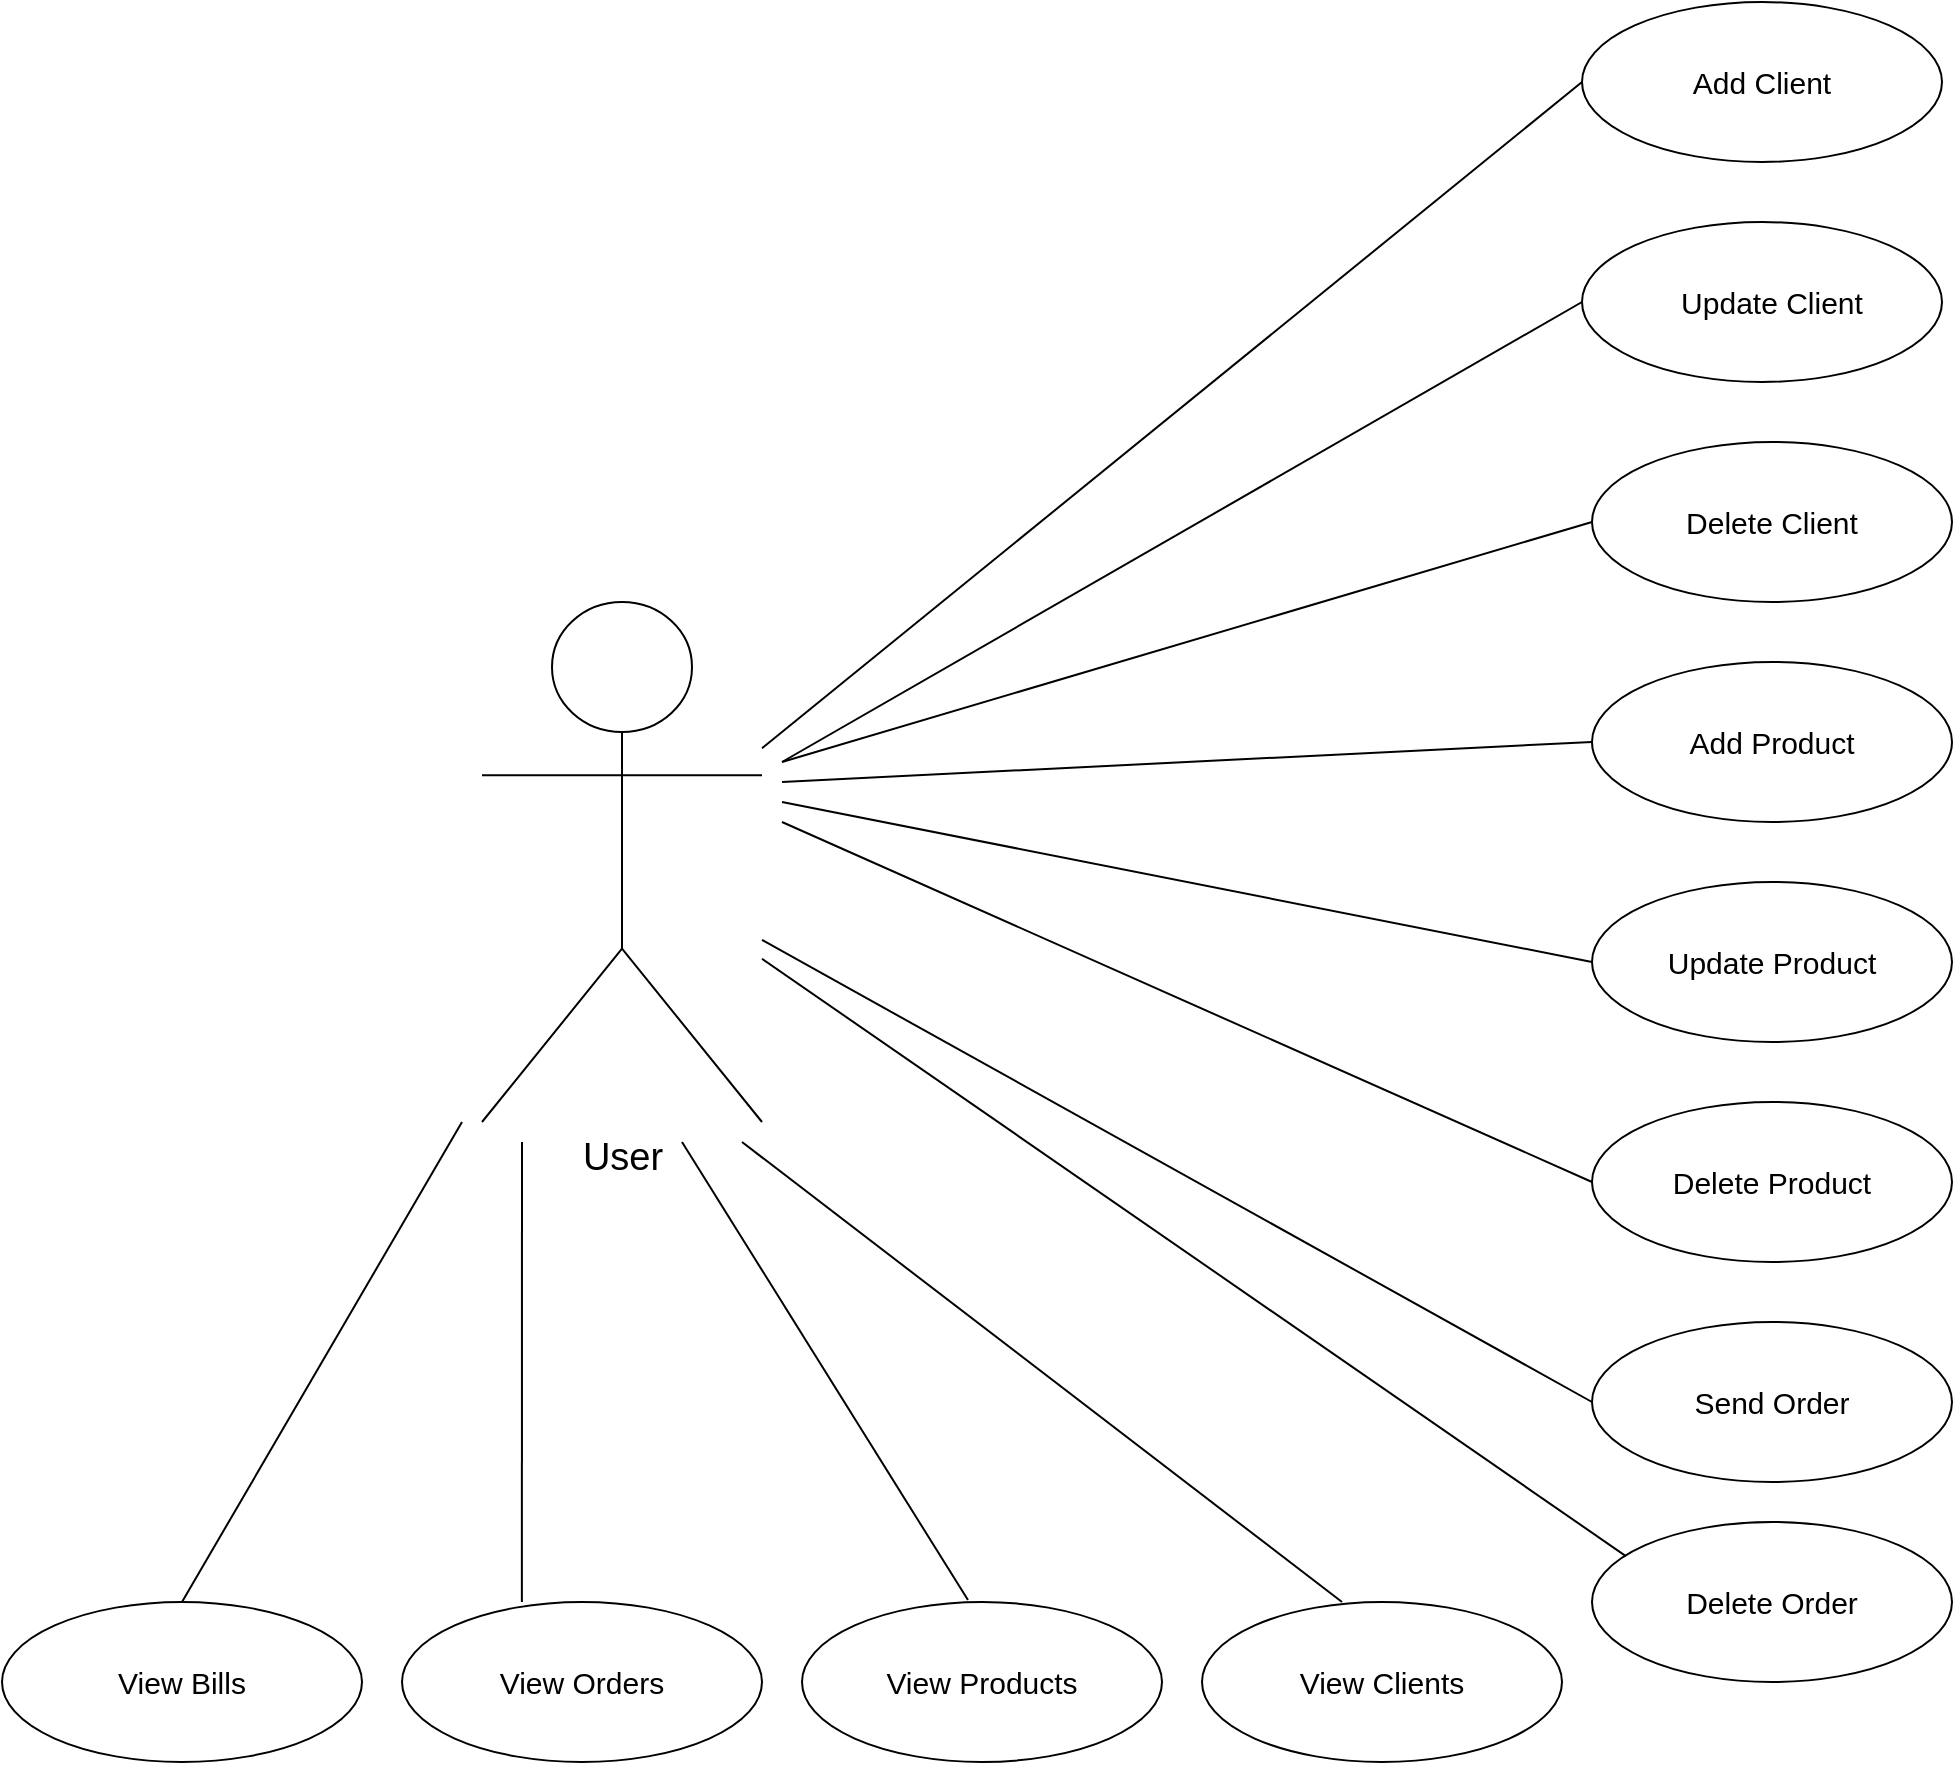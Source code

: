 <mxfile version="27.0.6">
  <diagram name="Page-1" id="V0qVDzq8Py96l6sc_RJN">
    <mxGraphModel dx="2528" dy="921" grid="1" gridSize="10" guides="1" tooltips="1" connect="1" arrows="1" fold="1" page="1" pageScale="1" pageWidth="850" pageHeight="1100" math="0" shadow="0">
      <root>
        <mxCell id="0" />
        <mxCell id="1" parent="0" />
        <mxCell id="f_taIzXEMPLsP0SaDgYG-1" value="&lt;font style=&quot;font-size: 19px;&quot;&gt;User&lt;/font&gt;" style="shape=umlActor;verticalLabelPosition=bottom;verticalAlign=top;html=1;outlineConnect=0;" vertex="1" parent="1">
          <mxGeometry x="-170" y="370" width="140" height="260" as="geometry" />
        </mxCell>
        <mxCell id="f_taIzXEMPLsP0SaDgYG-2" value="" style="ellipse;whiteSpace=wrap;html=1;" vertex="1" parent="1">
          <mxGeometry x="380" y="70" width="180" height="80" as="geometry" />
        </mxCell>
        <mxCell id="f_taIzXEMPLsP0SaDgYG-3" value="&lt;font style=&quot;font-size: 15px;&quot;&gt;Add Client&lt;/font&gt;" style="text;html=1;align=center;verticalAlign=middle;whiteSpace=wrap;rounded=0;" vertex="1" parent="1">
          <mxGeometry x="425" y="95" width="90" height="30" as="geometry" />
        </mxCell>
        <mxCell id="f_taIzXEMPLsP0SaDgYG-4" value="" style="ellipse;whiteSpace=wrap;html=1;" vertex="1" parent="1">
          <mxGeometry x="380" y="180" width="180" height="80" as="geometry" />
        </mxCell>
        <mxCell id="f_taIzXEMPLsP0SaDgYG-5" value="&lt;font style=&quot;font-size: 15px;&quot;&gt;Update Client&lt;/font&gt;" style="text;html=1;align=center;verticalAlign=middle;whiteSpace=wrap;rounded=0;" vertex="1" parent="1">
          <mxGeometry x="410" y="205" width="130" height="30" as="geometry" />
        </mxCell>
        <mxCell id="f_taIzXEMPLsP0SaDgYG-6" value="" style="ellipse;whiteSpace=wrap;html=1;" vertex="1" parent="1">
          <mxGeometry x="385" y="290" width="180" height="80" as="geometry" />
        </mxCell>
        <mxCell id="f_taIzXEMPLsP0SaDgYG-7" value="&lt;font style=&quot;font-size: 15px;&quot;&gt;Delete Client&lt;/font&gt;" style="text;html=1;align=center;verticalAlign=middle;whiteSpace=wrap;rounded=0;" vertex="1" parent="1">
          <mxGeometry x="410" y="315" width="130" height="30" as="geometry" />
        </mxCell>
        <mxCell id="f_taIzXEMPLsP0SaDgYG-9" value="" style="ellipse;whiteSpace=wrap;html=1;" vertex="1" parent="1">
          <mxGeometry x="385" y="400" width="180" height="80" as="geometry" />
        </mxCell>
        <mxCell id="f_taIzXEMPLsP0SaDgYG-10" value="&lt;font style=&quot;font-size: 15px;&quot;&gt;Add Product&lt;/font&gt;" style="text;html=1;align=center;verticalAlign=middle;whiteSpace=wrap;rounded=0;" vertex="1" parent="1">
          <mxGeometry x="415" y="425" width="120" height="30" as="geometry" />
        </mxCell>
        <mxCell id="f_taIzXEMPLsP0SaDgYG-12" value="" style="ellipse;whiteSpace=wrap;html=1;" vertex="1" parent="1">
          <mxGeometry x="385" y="510" width="180" height="80" as="geometry" />
        </mxCell>
        <mxCell id="f_taIzXEMPLsP0SaDgYG-13" value="&lt;font style=&quot;font-size: 15px;&quot;&gt;Update Product&lt;/font&gt;" style="text;html=1;align=center;verticalAlign=middle;whiteSpace=wrap;rounded=0;" vertex="1" parent="1">
          <mxGeometry x="415" y="535" width="120" height="30" as="geometry" />
        </mxCell>
        <mxCell id="f_taIzXEMPLsP0SaDgYG-14" value="" style="ellipse;whiteSpace=wrap;html=1;" vertex="1" parent="1">
          <mxGeometry x="385" y="620" width="180" height="80" as="geometry" />
        </mxCell>
        <mxCell id="f_taIzXEMPLsP0SaDgYG-15" value="&lt;font style=&quot;font-size: 15px;&quot;&gt;Delete Product&lt;/font&gt;" style="text;html=1;align=center;verticalAlign=middle;whiteSpace=wrap;rounded=0;" vertex="1" parent="1">
          <mxGeometry x="415" y="645" width="120" height="30" as="geometry" />
        </mxCell>
        <mxCell id="f_taIzXEMPLsP0SaDgYG-16" value="" style="ellipse;whiteSpace=wrap;html=1;" vertex="1" parent="1">
          <mxGeometry x="385" y="730" width="180" height="80" as="geometry" />
        </mxCell>
        <mxCell id="f_taIzXEMPLsP0SaDgYG-17" value="&lt;font style=&quot;font-size: 15px;&quot;&gt;Send Order&lt;/font&gt;" style="text;html=1;align=center;verticalAlign=middle;whiteSpace=wrap;rounded=0;" vertex="1" parent="1">
          <mxGeometry x="415" y="755" width="120" height="30" as="geometry" />
        </mxCell>
        <mxCell id="f_taIzXEMPLsP0SaDgYG-18" value="" style="ellipse;whiteSpace=wrap;html=1;" vertex="1" parent="1">
          <mxGeometry x="385" y="830" width="180" height="80" as="geometry" />
        </mxCell>
        <mxCell id="f_taIzXEMPLsP0SaDgYG-19" value="&lt;font style=&quot;font-size: 15px;&quot;&gt;Delete Order&lt;/font&gt;" style="text;html=1;align=center;verticalAlign=middle;whiteSpace=wrap;rounded=0;" vertex="1" parent="1">
          <mxGeometry x="415" y="855" width="120" height="30" as="geometry" />
        </mxCell>
        <mxCell id="f_taIzXEMPLsP0SaDgYG-20" value="" style="ellipse;whiteSpace=wrap;html=1;" vertex="1" parent="1">
          <mxGeometry x="190" y="870" width="180" height="80" as="geometry" />
        </mxCell>
        <mxCell id="f_taIzXEMPLsP0SaDgYG-21" value="&lt;font style=&quot;font-size: 15px;&quot;&gt;View Clients&lt;/font&gt;" style="text;html=1;align=center;verticalAlign=middle;whiteSpace=wrap;rounded=0;" vertex="1" parent="1">
          <mxGeometry x="220" y="895" width="120" height="30" as="geometry" />
        </mxCell>
        <mxCell id="f_taIzXEMPLsP0SaDgYG-22" value="" style="ellipse;whiteSpace=wrap;html=1;" vertex="1" parent="1">
          <mxGeometry x="-10" y="870" width="180" height="80" as="geometry" />
        </mxCell>
        <mxCell id="f_taIzXEMPLsP0SaDgYG-23" value="&lt;font style=&quot;font-size: 15px;&quot;&gt;View Products&lt;/font&gt;" style="text;html=1;align=center;verticalAlign=middle;whiteSpace=wrap;rounded=0;" vertex="1" parent="1">
          <mxGeometry x="20" y="895" width="120" height="30" as="geometry" />
        </mxCell>
        <mxCell id="f_taIzXEMPLsP0SaDgYG-24" value="" style="ellipse;whiteSpace=wrap;html=1;" vertex="1" parent="1">
          <mxGeometry x="-210" y="870" width="180" height="80" as="geometry" />
        </mxCell>
        <mxCell id="f_taIzXEMPLsP0SaDgYG-25" value="&lt;font style=&quot;font-size: 15px;&quot;&gt;View Orders&lt;/font&gt;" style="text;html=1;align=center;verticalAlign=middle;whiteSpace=wrap;rounded=0;" vertex="1" parent="1">
          <mxGeometry x="-180" y="895" width="120" height="30" as="geometry" />
        </mxCell>
        <mxCell id="f_taIzXEMPLsP0SaDgYG-26" value="" style="ellipse;whiteSpace=wrap;html=1;" vertex="1" parent="1">
          <mxGeometry x="-410" y="870" width="180" height="80" as="geometry" />
        </mxCell>
        <mxCell id="f_taIzXEMPLsP0SaDgYG-27" value="&lt;font style=&quot;font-size: 15px;&quot;&gt;View Bills&lt;/font&gt;" style="text;html=1;align=center;verticalAlign=middle;whiteSpace=wrap;rounded=0;" vertex="1" parent="1">
          <mxGeometry x="-380" y="895" width="120" height="30" as="geometry" />
        </mxCell>
        <mxCell id="f_taIzXEMPLsP0SaDgYG-28" value="" style="endArrow=none;html=1;rounded=0;entryX=0;entryY=0.5;entryDx=0;entryDy=0;" edge="1" parent="1" source="f_taIzXEMPLsP0SaDgYG-1" target="f_taIzXEMPLsP0SaDgYG-2">
          <mxGeometry width="50" height="50" relative="1" as="geometry">
            <mxPoint x="-10" y="380" as="sourcePoint" />
            <mxPoint x="220" y="630" as="targetPoint" />
          </mxGeometry>
        </mxCell>
        <mxCell id="f_taIzXEMPLsP0SaDgYG-29" value="" style="endArrow=none;html=1;rounded=0;entryX=0;entryY=0.5;entryDx=0;entryDy=0;" edge="1" parent="1" target="f_taIzXEMPLsP0SaDgYG-4">
          <mxGeometry width="50" height="50" relative="1" as="geometry">
            <mxPoint x="-20" y="450" as="sourcePoint" />
            <mxPoint x="370" y="220" as="targetPoint" />
          </mxGeometry>
        </mxCell>
        <mxCell id="f_taIzXEMPLsP0SaDgYG-30" value="" style="endArrow=none;html=1;rounded=0;entryX=0;entryY=0.5;entryDx=0;entryDy=0;" edge="1" parent="1" target="f_taIzXEMPLsP0SaDgYG-6">
          <mxGeometry width="50" height="50" relative="1" as="geometry">
            <mxPoint x="-20" y="450" as="sourcePoint" />
            <mxPoint x="220" y="430" as="targetPoint" />
          </mxGeometry>
        </mxCell>
        <mxCell id="f_taIzXEMPLsP0SaDgYG-31" value="" style="endArrow=none;html=1;rounded=0;entryX=0;entryY=0.5;entryDx=0;entryDy=0;" edge="1" parent="1" target="f_taIzXEMPLsP0SaDgYG-9">
          <mxGeometry width="50" height="50" relative="1" as="geometry">
            <mxPoint x="-20" y="460" as="sourcePoint" />
            <mxPoint x="220" y="430" as="targetPoint" />
          </mxGeometry>
        </mxCell>
        <mxCell id="f_taIzXEMPLsP0SaDgYG-32" value="" style="endArrow=none;html=1;rounded=0;entryX=0;entryY=0.5;entryDx=0;entryDy=0;" edge="1" parent="1" target="f_taIzXEMPLsP0SaDgYG-12">
          <mxGeometry width="50" height="50" relative="1" as="geometry">
            <mxPoint x="-20" y="470" as="sourcePoint" />
            <mxPoint x="220" y="430" as="targetPoint" />
          </mxGeometry>
        </mxCell>
        <mxCell id="f_taIzXEMPLsP0SaDgYG-33" value="" style="endArrow=none;html=1;rounded=0;entryX=0;entryY=0.5;entryDx=0;entryDy=0;" edge="1" parent="1" target="f_taIzXEMPLsP0SaDgYG-14">
          <mxGeometry width="50" height="50" relative="1" as="geometry">
            <mxPoint x="-20" y="480" as="sourcePoint" />
            <mxPoint x="220" y="430" as="targetPoint" />
          </mxGeometry>
        </mxCell>
        <mxCell id="f_taIzXEMPLsP0SaDgYG-34" value="" style="endArrow=none;html=1;rounded=0;entryX=0;entryY=0.5;entryDx=0;entryDy=0;" edge="1" parent="1" source="f_taIzXEMPLsP0SaDgYG-1" target="f_taIzXEMPLsP0SaDgYG-16">
          <mxGeometry width="50" height="50" relative="1" as="geometry">
            <mxPoint x="170" y="680" as="sourcePoint" />
            <mxPoint x="220" y="630" as="targetPoint" />
          </mxGeometry>
        </mxCell>
        <mxCell id="f_taIzXEMPLsP0SaDgYG-35" value="" style="endArrow=none;html=1;rounded=0;entryX=0.094;entryY=0.213;entryDx=0;entryDy=0;entryPerimeter=0;" edge="1" parent="1" source="f_taIzXEMPLsP0SaDgYG-1" target="f_taIzXEMPLsP0SaDgYG-18">
          <mxGeometry width="50" height="50" relative="1" as="geometry">
            <mxPoint x="170" y="680" as="sourcePoint" />
            <mxPoint x="400" y="840" as="targetPoint" />
          </mxGeometry>
        </mxCell>
        <mxCell id="f_taIzXEMPLsP0SaDgYG-36" value="" style="endArrow=none;html=1;rounded=0;entryX=0.389;entryY=0;entryDx=0;entryDy=0;entryPerimeter=0;" edge="1" parent="1" target="f_taIzXEMPLsP0SaDgYG-20">
          <mxGeometry width="50" height="50" relative="1" as="geometry">
            <mxPoint x="-40" y="640" as="sourcePoint" />
            <mxPoint x="220" y="630" as="targetPoint" />
          </mxGeometry>
        </mxCell>
        <mxCell id="f_taIzXEMPLsP0SaDgYG-37" value="" style="endArrow=none;html=1;rounded=0;exitX=0.5;exitY=0;exitDx=0;exitDy=0;" edge="1" parent="1" source="f_taIzXEMPLsP0SaDgYG-26">
          <mxGeometry width="50" height="50" relative="1" as="geometry">
            <mxPoint x="170" y="680" as="sourcePoint" />
            <mxPoint x="-180" y="630" as="targetPoint" />
          </mxGeometry>
        </mxCell>
        <mxCell id="f_taIzXEMPLsP0SaDgYG-38" value="" style="endArrow=none;html=1;rounded=0;entryX=0.333;entryY=0;entryDx=0;entryDy=0;entryPerimeter=0;" edge="1" parent="1" target="f_taIzXEMPLsP0SaDgYG-24">
          <mxGeometry width="50" height="50" relative="1" as="geometry">
            <mxPoint x="-150" y="640" as="sourcePoint" />
            <mxPoint x="220" y="630" as="targetPoint" />
          </mxGeometry>
        </mxCell>
        <mxCell id="f_taIzXEMPLsP0SaDgYG-39" value="" style="endArrow=none;html=1;rounded=0;entryX=0.461;entryY=-0.012;entryDx=0;entryDy=0;entryPerimeter=0;" edge="1" parent="1" target="f_taIzXEMPLsP0SaDgYG-22">
          <mxGeometry width="50" height="50" relative="1" as="geometry">
            <mxPoint x="-70" y="640" as="sourcePoint" />
            <mxPoint x="220" y="630" as="targetPoint" />
          </mxGeometry>
        </mxCell>
      </root>
    </mxGraphModel>
  </diagram>
</mxfile>
